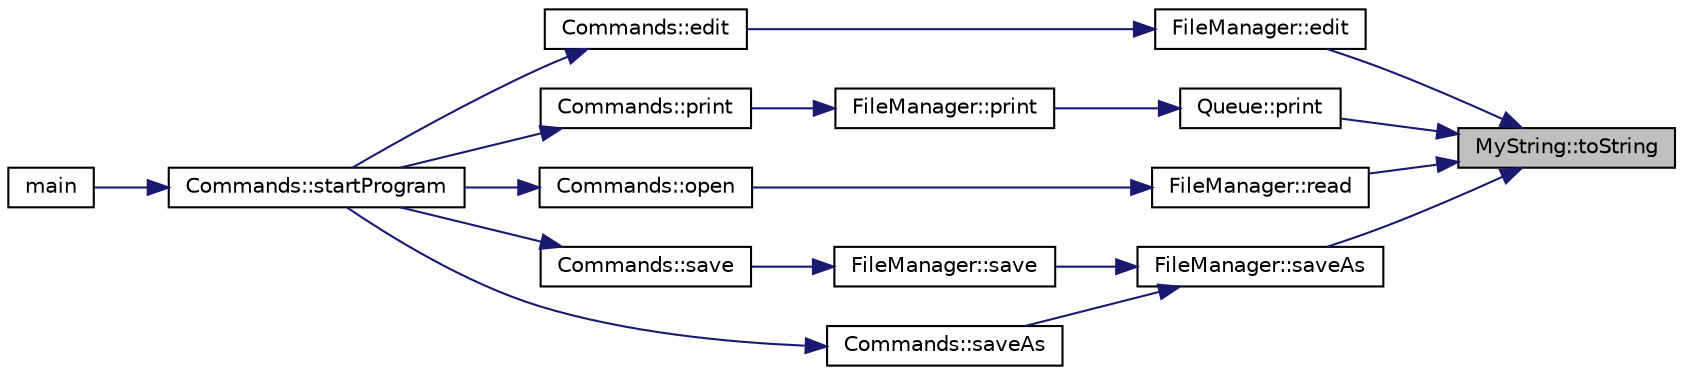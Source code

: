 digraph "MyString::toString"
{
 // LATEX_PDF_SIZE
  edge [fontname="Helvetica",fontsize="10",labelfontname="Helvetica",labelfontsize="10"];
  node [fontname="Helvetica",fontsize="10",shape=record];
  rankdir="RL";
  Node1 [label="MyString::toString",height=0.2,width=0.4,color="black", fillcolor="grey75", style="filled", fontcolor="black",tooltip=" "];
  Node1 -> Node2 [dir="back",color="midnightblue",fontsize="10",style="solid"];
  Node2 [label="FileManager::edit",height=0.2,width=0.4,color="black", fillcolor="white", style="filled",URL="$class_file_manager.html#a0257a230c328b0591c6fbfd73d122408",tooltip=" "];
  Node2 -> Node3 [dir="back",color="midnightblue",fontsize="10",style="solid"];
  Node3 [label="Commands::edit",height=0.2,width=0.4,color="black", fillcolor="white", style="filled",URL="$class_commands.html#a2aed1a7ef61fbdb0d9a2c82ae3d6f712",tooltip=" "];
  Node3 -> Node4 [dir="back",color="midnightblue",fontsize="10",style="solid"];
  Node4 [label="Commands::startProgram",height=0.2,width=0.4,color="black", fillcolor="white", style="filled",URL="$class_commands.html#ac73b8b9e0ec59dc9fe32fc67f7aa6626",tooltip=" "];
  Node4 -> Node5 [dir="back",color="midnightblue",fontsize="10",style="solid"];
  Node5 [label="main",height=0.2,width=0.4,color="black", fillcolor="white", style="filled",URL="$main_8cpp.html#ae66f6b31b5ad750f1fe042a706a4e3d4",tooltip=" "];
  Node1 -> Node6 [dir="back",color="midnightblue",fontsize="10",style="solid"];
  Node6 [label="Queue::print",height=0.2,width=0.4,color="black", fillcolor="white", style="filled",URL="$class_queue.html#ad841ed3dc8ea54037e11b29eb150627d",tooltip=" "];
  Node6 -> Node7 [dir="back",color="midnightblue",fontsize="10",style="solid"];
  Node7 [label="FileManager::print",height=0.2,width=0.4,color="black", fillcolor="white", style="filled",URL="$class_file_manager.html#aeb39f0d1bbbfe4a85f2dbf6bd5b903d9",tooltip=" "];
  Node7 -> Node8 [dir="back",color="midnightblue",fontsize="10",style="solid"];
  Node8 [label="Commands::print",height=0.2,width=0.4,color="black", fillcolor="white", style="filled",URL="$class_commands.html#acd88bd0f5b1fce14bd2f1431f91a1d0a",tooltip=" "];
  Node8 -> Node4 [dir="back",color="midnightblue",fontsize="10",style="solid"];
  Node1 -> Node9 [dir="back",color="midnightblue",fontsize="10",style="solid"];
  Node9 [label="FileManager::read",height=0.2,width=0.4,color="black", fillcolor="white", style="filled",URL="$class_file_manager.html#aaacc67423e82375bfa5545e6f91e8b17",tooltip=" "];
  Node9 -> Node10 [dir="back",color="midnightblue",fontsize="10",style="solid"];
  Node10 [label="Commands::open",height=0.2,width=0.4,color="black", fillcolor="white", style="filled",URL="$class_commands.html#ae1f7c45c645f0043f8f1e9e8412eae93",tooltip=" "];
  Node10 -> Node4 [dir="back",color="midnightblue",fontsize="10",style="solid"];
  Node1 -> Node11 [dir="back",color="midnightblue",fontsize="10",style="solid"];
  Node11 [label="FileManager::saveAs",height=0.2,width=0.4,color="black", fillcolor="white", style="filled",URL="$class_file_manager.html#aaa589173abe28fb10508811382d83ae2",tooltip=" "];
  Node11 -> Node12 [dir="back",color="midnightblue",fontsize="10",style="solid"];
  Node12 [label="FileManager::save",height=0.2,width=0.4,color="black", fillcolor="white", style="filled",URL="$class_file_manager.html#a04d535656bc2cc55bf0910724123c107",tooltip=" "];
  Node12 -> Node13 [dir="back",color="midnightblue",fontsize="10",style="solid"];
  Node13 [label="Commands::save",height=0.2,width=0.4,color="black", fillcolor="white", style="filled",URL="$class_commands.html#a2acf83b6cb295cadf9ccd727990a0b27",tooltip=" "];
  Node13 -> Node4 [dir="back",color="midnightblue",fontsize="10",style="solid"];
  Node11 -> Node14 [dir="back",color="midnightblue",fontsize="10",style="solid"];
  Node14 [label="Commands::saveAs",height=0.2,width=0.4,color="black", fillcolor="white", style="filled",URL="$class_commands.html#a0cc39a2c797456ab64cd38f8aa47d2de",tooltip=" "];
  Node14 -> Node4 [dir="back",color="midnightblue",fontsize="10",style="solid"];
}
